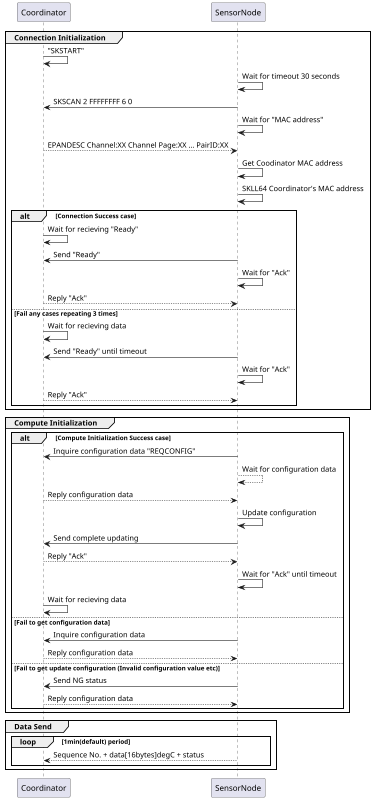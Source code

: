 @startuml

scale 1000*800

group Connection Initialization

    Coordinator -> Coordinator: "SKSTART"
    SensorNode -> SensorNode: Wait for timeout 30 seconds
    SensorNode -> Coordinator: SKSCAN 2 FFFFFFFF 6 0
    SensorNode -> SensorNode: Wait for "MAC address"
    Coordinator --> SensorNode: EPANDESC Channel:XX Channel Page:XX ... PairID:XX
    SensorNode -> SensorNode: Get Coodinator MAC address
    SensorNode -> SensorNode: SKLL64 Coordinator's MAC address
    


    alt Connection Success case

        Coordinator -> Coordinator: Wait for recieving "Ready"
        SensorNode -> Coordinator: Send "Ready"
        SensorNode -> SensorNode: Wait for "Ack"
        Coordinator --> SensorNode: Reply "Ack"

    else Fail any cases repeating 3 times

        Coordinator -> Coordinator: Wait for recieving data
        SensorNode -> Coordinator: Send "Ready" until timeout
        SensorNode -> SensorNode: Wait for "Ack"
        Coordinator --> SensorNode: Reply "Ack"

    end
end

group Compute Initialization
    alt Compute Initialization Success case

        SensorNode -> Coordinator: Inquire configuration data "REQCONFIG"
        SensorNode --> SensorNode: Wait for configuration data
        Coordinator --> SensorNode: Reply configuration data
        SensorNode -> SensorNode: Update configuration
        SensorNode -> Coordinator: Send complete updating
        Coordinator --> SensorNode: Reply "Ack"
        SensorNode -> SensorNode: Wait for "Ack" until timeout
        Coordinator -> Coordinator: Wait for recieving data

    else Fail to get configuration data

        SensorNode -> Coordinator: Inquire configuration data
        Coordinator --> SensorNode: Reply configuration data

    else Fail to get update configuration (Invalid configuration value etc)

        SensorNode -> Coordinator: Send NG status 
        Coordinator --> SensorNode: Reply configuration data

    end
    
end


group Data Send
    loop 1min(default) period
        SensorNode --> Coordinator: Sequence No. + data[16bytes]degC + status
    end
end






@enduml